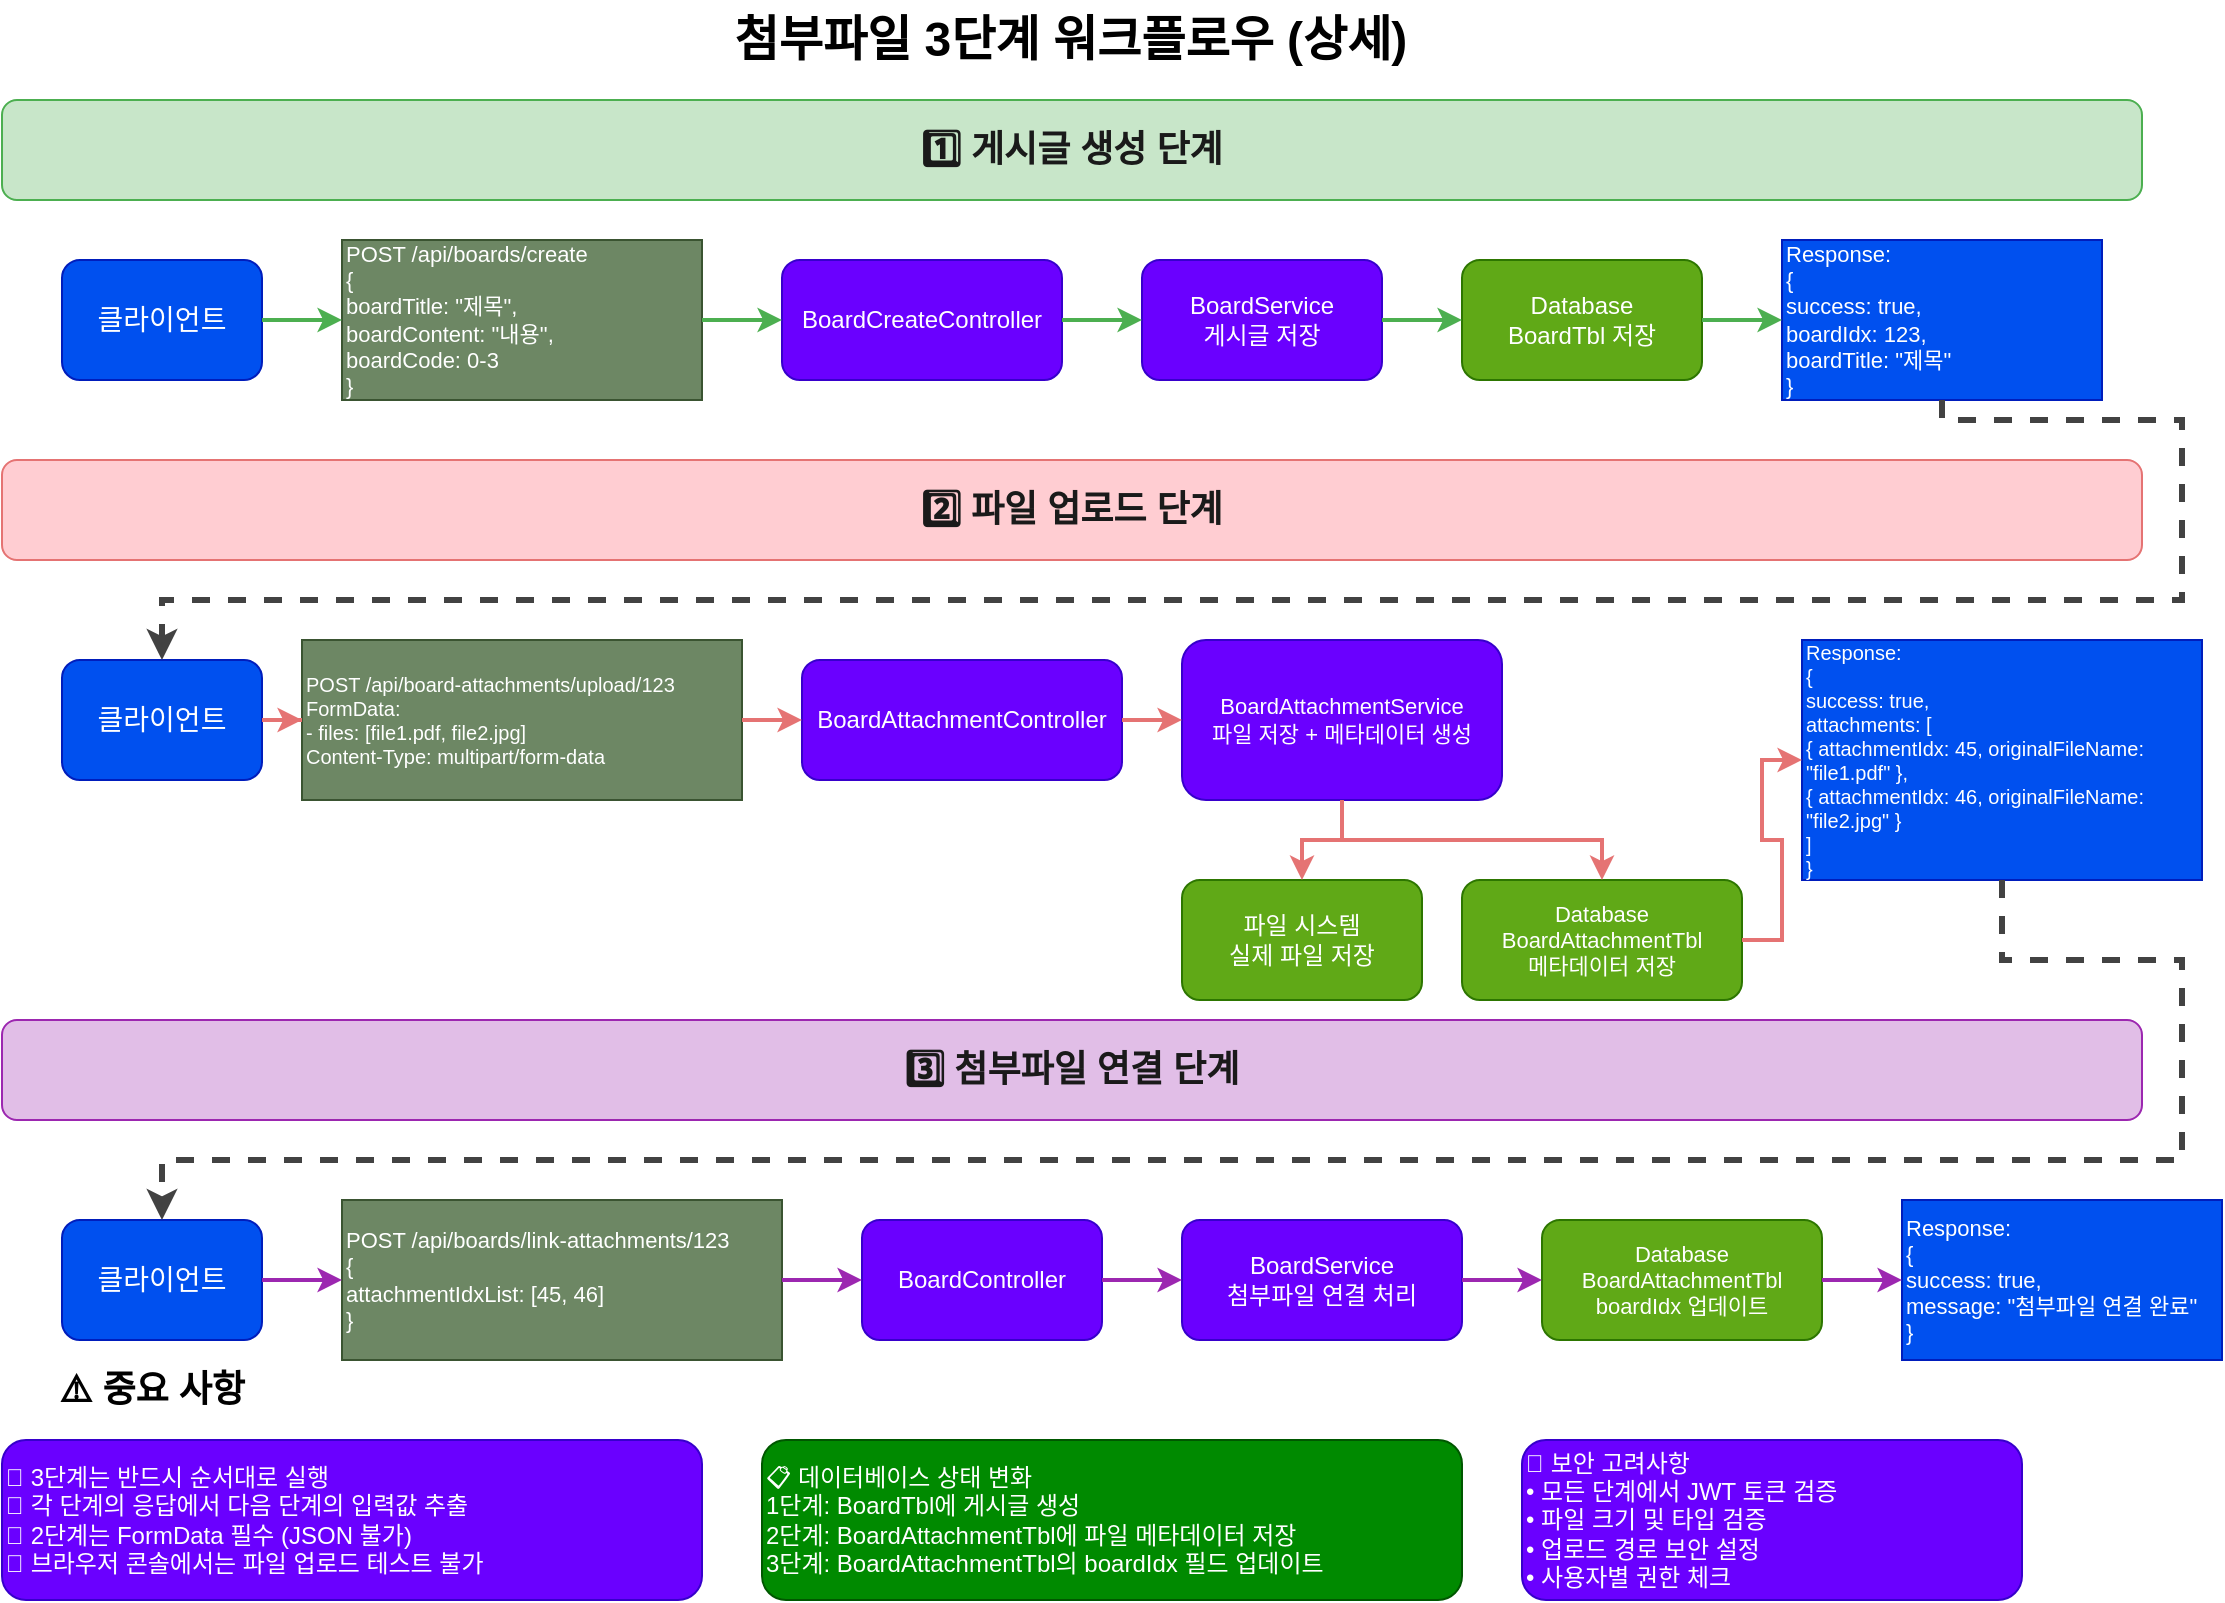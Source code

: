 <mxfile version="28.2.8">
  <diagram name="Attachment Workflow" id="attachment-workflow">
    <mxGraphModel dx="1426" dy="777" grid="1" gridSize="10" guides="1" tooltips="1" connect="1" arrows="1" fold="1" page="1" pageScale="1" pageWidth="1169" pageHeight="827" background="light-dark(#FFFFFF,#FFFFFF)" math="0" shadow="0">
      <root>
        <mxCell id="0" />
        <mxCell id="1" parent="0" />
        <mxCell id="title" value="첨부파일 3단계 워크플로우 (상세)" style="text;html=1;strokeColor=none;fillColor=none;align=center;verticalAlign=middle;whiteSpace=wrap;rounded=0;fontSize=24;fontStyle=1;fontColor=light-dark(#000000,#000000);" parent="1" vertex="1">
          <mxGeometry x="300" y="30" width="569" height="40" as="geometry" />
        </mxCell>
        <mxCell id="step1-header" value="1️⃣ 게시글 생성 단계" style="rounded=1;whiteSpace=wrap;html=1;fillColor=#c8e6c9;strokeColor=#4caf50;fontSize=18;fontStyle=1;fontColor=#1a1a1a;" parent="1" vertex="1">
          <mxGeometry x="50" y="80" width="1070" height="50" as="geometry" />
        </mxCell>
        <mxCell id="client1" value="클라이언트" style="rounded=1;whiteSpace=wrap;html=1;fillColor=#0050ef;strokeColor=#001DBC;fontSize=14;fontColor=#ffffff;" parent="1" vertex="1">
          <mxGeometry x="80" y="160" width="100" height="60" as="geometry" />
        </mxCell>
        <mxCell id="create-request" value="POST /api/boards/create&#xa;{&#xa;  boardTitle: &quot;제목&quot;,&#xa;  boardContent: &quot;내용&quot;,&#xa;  boardCode: 0-3&#xa;}" style="rounded=0;whiteSpace=wrap;html=1;fillColor=#6d8764;strokeColor=#3A5431;fontSize=11;align=left;fontColor=#ffffff;" parent="1" vertex="1">
          <mxGeometry x="220" y="150" width="180" height="80" as="geometry" />
        </mxCell>
        <mxCell id="board-controller" value="BoardCreateController" style="rounded=1;whiteSpace=wrap;html=1;fillColor=#6a00ff;strokeColor=#3700CC;fontSize=12;fontColor=#ffffff;" parent="1" vertex="1">
          <mxGeometry x="440" y="160" width="140" height="60" as="geometry" />
        </mxCell>
        <mxCell id="board-service" value="BoardService&#xa;게시글 저장" style="rounded=1;whiteSpace=wrap;html=1;fillColor=#6a00ff;strokeColor=#3700CC;fontSize=12;fontColor=#ffffff;" parent="1" vertex="1">
          <mxGeometry x="620" y="160" width="120" height="60" as="geometry" />
        </mxCell>
        <mxCell id="database1" value="Database&#xa;BoardTbl 저장" style="rounded=1;whiteSpace=wrap;html=1;fillColor=#60a917;strokeColor=#2D7600;fontSize=12;fontColor=#ffffff;" parent="1" vertex="1">
          <mxGeometry x="780" y="160" width="120" height="60" as="geometry" />
        </mxCell>
        <mxCell id="board-response" value="Response:&#xa;{&#xa;  success: true,&#xa;  boardIdx: 123,&#xa;  boardTitle: &quot;제목&quot;&#xa;}" style="rounded=0;whiteSpace=wrap;html=1;fillColor=#0050ef;strokeColor=#001DBC;fontSize=11;align=left;fontColor=#ffffff;" parent="1" vertex="1">
          <mxGeometry x="940" y="150" width="160" height="80" as="geometry" />
        </mxCell>
        <mxCell id="step2-header" value="2️⃣ 파일 업로드 단계" style="rounded=1;whiteSpace=wrap;html=1;fillColor=#ffcdd2;strokeColor=#e57373;fontSize=18;fontStyle=1;fontColor=#1a1a1a;" parent="1" vertex="1">
          <mxGeometry x="50" y="260" width="1070" height="50" as="geometry" />
        </mxCell>
        <mxCell id="client2" value="클라이언트" style="rounded=1;whiteSpace=wrap;html=1;fillColor=#0050ef;strokeColor=#001DBC;fontSize=14;fontColor=#ffffff;" parent="1" vertex="1">
          <mxGeometry x="80" y="360" width="100" height="60" as="geometry" />
        </mxCell>
        <mxCell id="upload-request" value="POST /api/board-attachments/upload/123&#xa;FormData:&#xa;- files: [file1.pdf, file2.jpg]&#xa;Content-Type: multipart/form-data" style="rounded=0;whiteSpace=wrap;html=1;fillColor=#6d8764;strokeColor=#3A5431;fontSize=10;align=left;fontColor=#ffffff;" parent="1" vertex="1">
          <mxGeometry x="200" y="350" width="220" height="80" as="geometry" />
        </mxCell>
        <mxCell id="attachment-controller" value="BoardAttachmentController" style="rounded=1;whiteSpace=wrap;html=1;fillColor=#6a00ff;strokeColor=#3700CC;fontSize=12;fontColor=#ffffff;" parent="1" vertex="1">
          <mxGeometry x="450" y="360" width="160" height="60" as="geometry" />
        </mxCell>
        <mxCell id="attachment-service" value="BoardAttachmentService&#xa;파일 저장 + 메타데이터 생성" style="rounded=1;whiteSpace=wrap;html=1;fillColor=#6a00ff;strokeColor=#3700CC;fontSize=11;fontColor=#ffffff;" parent="1" vertex="1">
          <mxGeometry x="640" y="350" width="160" height="80" as="geometry" />
        </mxCell>
        <mxCell id="file-storage" value="파일 시스템&#xa;실제 파일 저장" style="rounded=1;whiteSpace=wrap;html=1;fillColor=#60a917;strokeColor=#2D7600;fontSize=12;fontColor=#ffffff;" parent="1" vertex="1">
          <mxGeometry x="640" y="470" width="120" height="60" as="geometry" />
        </mxCell>
        <mxCell id="database2" value="Database&#xa;BoardAttachmentTbl&#xa;메타데이터 저장" style="rounded=1;whiteSpace=wrap;html=1;fillColor=#60a917;strokeColor=#2D7600;fontSize=11;fontColor=#ffffff;" parent="1" vertex="1">
          <mxGeometry x="780" y="470" width="140" height="60" as="geometry" />
        </mxCell>
        <mxCell id="upload-response" value="Response:&#xa;{&#xa;  success: true,&#xa;  attachments: [&#xa;    { attachmentIdx: 45, originalFileName: &quot;file1.pdf&quot; },&#xa;    { attachmentIdx: 46, originalFileName: &quot;file2.jpg&quot; }&#xa;  ]&#xa;}" style="rounded=0;whiteSpace=wrap;html=1;fillColor=#0050ef;strokeColor=#001DBC;fontSize=10;align=left;fontColor=#ffffff;" parent="1" vertex="1">
          <mxGeometry x="950" y="350" width="200" height="120" as="geometry" />
        </mxCell>
        <mxCell id="step3-header" value="3️⃣ 첨부파일 연결 단계" style="rounded=1;whiteSpace=wrap;html=1;fillColor=#e1bee7;strokeColor=#9c27b0;fontSize=18;fontStyle=1;fontColor=#1a1a1a;" parent="1" vertex="1">
          <mxGeometry x="50" y="540" width="1070" height="50" as="geometry" />
        </mxCell>
        <mxCell id="client3" value="클라이언트" style="rounded=1;whiteSpace=wrap;html=1;fillColor=#0050ef;strokeColor=#001DBC;fontSize=14;fontColor=#ffffff;" parent="1" vertex="1">
          <mxGeometry x="80" y="640" width="100" height="60" as="geometry" />
        </mxCell>
        <mxCell id="link-request" value="POST /api/boards/link-attachments/123&#xa;{&#xa;  attachmentIdxList: [45, 46]&#xa;}" style="rounded=0;whiteSpace=wrap;html=1;fillColor=#6d8764;strokeColor=#3A5431;fontSize=11;align=left;fontColor=#ffffff;" parent="1" vertex="1">
          <mxGeometry x="220" y="630" width="220" height="80" as="geometry" />
        </mxCell>
        <mxCell id="board-controller2" value="BoardController" style="rounded=1;whiteSpace=wrap;html=1;fillColor=#6a00ff;strokeColor=#3700CC;fontSize=12;fontColor=#ffffff;" parent="1" vertex="1">
          <mxGeometry x="480" y="640" width="120" height="60" as="geometry" />
        </mxCell>
        <mxCell id="board-service2" value="BoardService&#xa;첨부파일 연결 처리" style="rounded=1;whiteSpace=wrap;html=1;fillColor=#6a00ff;strokeColor=#3700CC;fontSize=12;fontColor=#ffffff;" parent="1" vertex="1">
          <mxGeometry x="640" y="640" width="140" height="60" as="geometry" />
        </mxCell>
        <mxCell id="database3" value="Database&#xa;BoardAttachmentTbl&#xa;boardIdx 업데이트" style="rounded=1;whiteSpace=wrap;html=1;fillColor=#60a917;strokeColor=#2D7600;fontSize=11;fontColor=#ffffff;" parent="1" vertex="1">
          <mxGeometry x="820" y="640" width="140" height="60" as="geometry" />
        </mxCell>
        <mxCell id="link-response" value="Response:&#xa;{&#xa;  success: true,&#xa;  message: &quot;첨부파일 연결 완료&quot;&#xa;}" style="rounded=0;whiteSpace=wrap;html=1;fillColor=#0050ef;strokeColor=#001DBC;fontSize=11;align=left;fontColor=#ffffff;" parent="1" vertex="1">
          <mxGeometry x="1000" y="630" width="160" height="80" as="geometry" />
        </mxCell>
        <mxCell id="notes-title" value="⚠️ 중요 사항" style="text;html=1;strokeColor=none;fillColor=none;align=center;verticalAlign=middle;whiteSpace=wrap;rounded=0;fontSize=18;fontStyle=1;fontColor=light-dark(#000000,#000000);" parent="1" vertex="1">
          <mxGeometry x="50" y="710" width="150" height="30" as="geometry" />
        </mxCell>
        <mxCell id="note1" value="🔹 3단계는 반드시 순서대로 실행&#xa;🔹 각 단계의 응답에서 다음 단계의 입력값 추출&#xa;🔹 2단계는 FormData 필수 (JSON 불가)&#xa;🔹 브라우저 콘솔에서는 파일 업로드 테스트 불가" style="rounded=1;whiteSpace=wrap;html=1;fillColor=#6a00ff;strokeColor=#3700CC;fontSize=12;align=left;fontColor=#ffffff;" parent="1" vertex="1">
          <mxGeometry x="50" y="750" width="350" height="80" as="geometry" />
        </mxCell>
        <mxCell id="note2" value="📋 데이터베이스 상태 변화&#xa;1단계: BoardTbl에 게시글 생성&#xa;2단계: BoardAttachmentTbl에 파일 메타데이터 저장&#xa;3단계: BoardAttachmentTbl의 boardIdx 필드 업데이트" style="rounded=1;whiteSpace=wrap;html=1;fillColor=#008a00;strokeColor=#005700;fontSize=12;align=left;fontColor=#ffffff;" parent="1" vertex="1">
          <mxGeometry x="430" y="750" width="350" height="80" as="geometry" />
        </mxCell>
        <mxCell id="note3" value="🔐 보안 고려사항&#xa;• 모든 단계에서 JWT 토큰 검증&#xa;• 파일 크기 및 타입 검증&#xa;• 업로드 경로 보안 설정&#xa;• 사용자별 권한 체크" style="rounded=1;whiteSpace=wrap;html=1;fillColor=#6a00ff;strokeColor=#3700CC;fontSize=12;align=left;fontColor=#ffffff;" parent="1" vertex="1">
          <mxGeometry x="810" y="750" width="250" height="80" as="geometry" />
        </mxCell>
        <mxCell id="arrow1-1" style="edgeStyle=orthogonalEdgeStyle;rounded=0;orthogonalLoop=1;jettySize=auto;html=1;strokeColor=#4caf50;strokeWidth=2;" parent="1" source="client1" target="create-request" edge="1">
          <mxGeometry relative="1" as="geometry" />
        </mxCell>
        <mxCell id="arrow1-2" style="edgeStyle=orthogonalEdgeStyle;rounded=0;orthogonalLoop=1;jettySize=auto;html=1;strokeColor=#4caf50;strokeWidth=2;" parent="1" source="create-request" target="board-controller" edge="1">
          <mxGeometry relative="1" as="geometry" />
        </mxCell>
        <mxCell id="arrow1-3" style="edgeStyle=orthogonalEdgeStyle;rounded=0;orthogonalLoop=1;jettySize=auto;html=1;strokeColor=#4caf50;strokeWidth=2;" parent="1" source="board-controller" target="board-service" edge="1">
          <mxGeometry relative="1" as="geometry" />
        </mxCell>
        <mxCell id="arrow1-4" style="edgeStyle=orthogonalEdgeStyle;rounded=0;orthogonalLoop=1;jettySize=auto;html=1;strokeColor=#4caf50;strokeWidth=2;" parent="1" source="board-service" target="database1" edge="1">
          <mxGeometry relative="1" as="geometry" />
        </mxCell>
        <mxCell id="arrow1-5" style="edgeStyle=orthogonalEdgeStyle;rounded=0;orthogonalLoop=1;jettySize=auto;html=1;strokeColor=#4caf50;strokeWidth=2;" parent="1" source="database1" target="board-response" edge="1">
          <mxGeometry relative="1" as="geometry" />
        </mxCell>
        <mxCell id="arrow2-1" style="edgeStyle=orthogonalEdgeStyle;rounded=0;orthogonalLoop=1;jettySize=auto;html=1;strokeColor=#e57373;strokeWidth=2;" parent="1" source="client2" target="upload-request" edge="1">
          <mxGeometry relative="1" as="geometry" />
        </mxCell>
        <mxCell id="arrow2-2" style="edgeStyle=orthogonalEdgeStyle;rounded=0;orthogonalLoop=1;jettySize=auto;html=1;strokeColor=#e57373;strokeWidth=2;" parent="1" source="upload-request" target="attachment-controller" edge="1">
          <mxGeometry relative="1" as="geometry" />
        </mxCell>
        <mxCell id="arrow2-3" style="edgeStyle=orthogonalEdgeStyle;rounded=0;orthogonalLoop=1;jettySize=auto;html=1;strokeColor=#e57373;strokeWidth=2;" parent="1" source="attachment-controller" target="attachment-service" edge="1">
          <mxGeometry relative="1" as="geometry" />
        </mxCell>
        <mxCell id="arrow2-4" style="edgeStyle=orthogonalEdgeStyle;rounded=0;orthogonalLoop=1;jettySize=auto;html=1;strokeColor=#e57373;strokeWidth=2;" parent="1" source="attachment-service" target="file-storage" edge="1">
          <mxGeometry relative="1" as="geometry" />
        </mxCell>
        <mxCell id="arrow2-5" style="edgeStyle=orthogonalEdgeStyle;rounded=0;orthogonalLoop=1;jettySize=auto;html=1;strokeColor=#e57373;strokeWidth=2;" parent="1" source="attachment-service" target="database2" edge="1">
          <mxGeometry relative="1" as="geometry" />
        </mxCell>
        <mxCell id="arrow2-6" style="edgeStyle=orthogonalEdgeStyle;rounded=0;orthogonalLoop=1;jettySize=auto;html=1;strokeColor=#e57373;strokeWidth=2;" parent="1" source="database2" target="upload-response" edge="1">
          <mxGeometry relative="1" as="geometry" />
        </mxCell>
        <mxCell id="arrow3-1" style="edgeStyle=orthogonalEdgeStyle;rounded=0;orthogonalLoop=1;jettySize=auto;html=1;strokeColor=#9c27b0;strokeWidth=2;" parent="1" source="client3" target="link-request" edge="1">
          <mxGeometry relative="1" as="geometry" />
        </mxCell>
        <mxCell id="arrow3-2" style="edgeStyle=orthogonalEdgeStyle;rounded=0;orthogonalLoop=1;jettySize=auto;html=1;strokeColor=#9c27b0;strokeWidth=2;" parent="1" source="link-request" target="board-controller2" edge="1">
          <mxGeometry relative="1" as="geometry" />
        </mxCell>
        <mxCell id="arrow3-3" style="edgeStyle=orthogonalEdgeStyle;rounded=0;orthogonalLoop=1;jettySize=auto;html=1;strokeColor=#9c27b0;strokeWidth=2;" parent="1" source="board-controller2" target="board-service2" edge="1">
          <mxGeometry relative="1" as="geometry" />
        </mxCell>
        <mxCell id="arrow3-4" style="edgeStyle=orthogonalEdgeStyle;rounded=0;orthogonalLoop=1;jettySize=auto;html=1;strokeColor=#9c27b0;strokeWidth=2;" parent="1" source="board-service2" target="database3" edge="1">
          <mxGeometry relative="1" as="geometry" />
        </mxCell>
        <mxCell id="arrow3-5" style="edgeStyle=orthogonalEdgeStyle;rounded=0;orthogonalLoop=1;jettySize=auto;html=1;strokeColor=#9c27b0;strokeWidth=2;" parent="1" source="database3" target="link-response" edge="1">
          <mxGeometry relative="1" as="geometry" />
        </mxCell>
        <mxCell id="step-transition1" style="edgeStyle=orthogonalEdgeStyle;rounded=0;orthogonalLoop=1;jettySize=auto;html=1;strokeColor=light-dark(#424242,#00CC00);strokeWidth=3;dashed=1;exitX=0.5;exitY=1;exitDx=0;exitDy=0;" parent="1" source="board-response" target="client2" edge="1">
          <mxGeometry relative="1" as="geometry">
            <Array as="points">
              <mxPoint x="1020" y="240" />
              <mxPoint x="1140" y="240" />
              <mxPoint x="1140" y="330" />
              <mxPoint x="130" y="330" />
            </Array>
          </mxGeometry>
        </mxCell>
        <mxCell id="step-transition2" style="edgeStyle=orthogonalEdgeStyle;rounded=0;orthogonalLoop=1;jettySize=auto;html=1;strokeColor=light-dark(#424242,#00CC00);strokeWidth=3;dashed=1;exitX=0.5;exitY=1;exitDx=0;exitDy=0;" parent="1" target="client3" edge="1" source="upload-response">
          <mxGeometry relative="1" as="geometry">
            <Array as="points">
              <mxPoint x="1050" y="510" />
              <mxPoint x="1140" y="510" />
              <mxPoint x="1140" y="610" />
              <mxPoint x="130" y="610" />
            </Array>
            <mxPoint x="1050" y="490" as="sourcePoint" />
          </mxGeometry>
        </mxCell>
      </root>
    </mxGraphModel>
  </diagram>
</mxfile>
